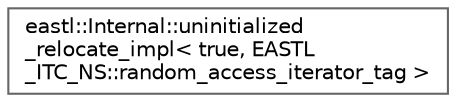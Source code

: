 digraph "类继承关系图"
{
 // LATEX_PDF_SIZE
  bgcolor="transparent";
  edge [fontname=Helvetica,fontsize=10,labelfontname=Helvetica,labelfontsize=10];
  node [fontname=Helvetica,fontsize=10,shape=box,height=0.2,width=0.4];
  rankdir="LR";
  Node0 [id="Node000000",label="eastl::Internal::uninitialized\l_relocate_impl\< true, EASTL\l_ITC_NS::random_access_iterator_tag \>",height=0.2,width=0.4,color="grey40", fillcolor="white", style="filled",URL="$structeastl_1_1_internal_1_1uninitialized__relocate__impl_3_01true_00_01_e_a_s_t_l___i_t_c___n_sd95e7088e15f18673b1157d33893917e.html",tooltip=" "];
}
